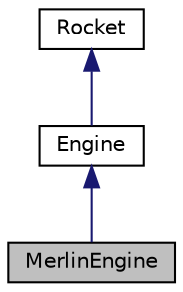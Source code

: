 digraph "MerlinEngine"
{
 // LATEX_PDF_SIZE
  edge [fontname="Helvetica",fontsize="10",labelfontname="Helvetica",labelfontsize="10"];
  node [fontname="Helvetica",fontsize="10",shape=record];
  Node1 [label="MerlinEngine",height=0.2,width=0.4,color="black", fillcolor="grey75", style="filled", fontcolor="black",tooltip="implements engine interface and acts as the concrete/leaf participant"];
  Node2 -> Node1 [dir="back",color="midnightblue",fontsize="10",style="solid"];
  Node2 [label="Engine",height=0.2,width=0.4,color="black", fillcolor="white", style="filled",URL="$classEngine.html",tooltip="defines engine interface and acts as the abstract/leaf participant"];
  Node3 -> Node2 [dir="back",color="midnightblue",fontsize="10",style="solid"];
  Node3 [label="Rocket",height=0.2,width=0.4,color="black", fillcolor="white", style="filled",URL="$classRocket.html",tooltip="Declares the interface for all objects in the composition."];
}
